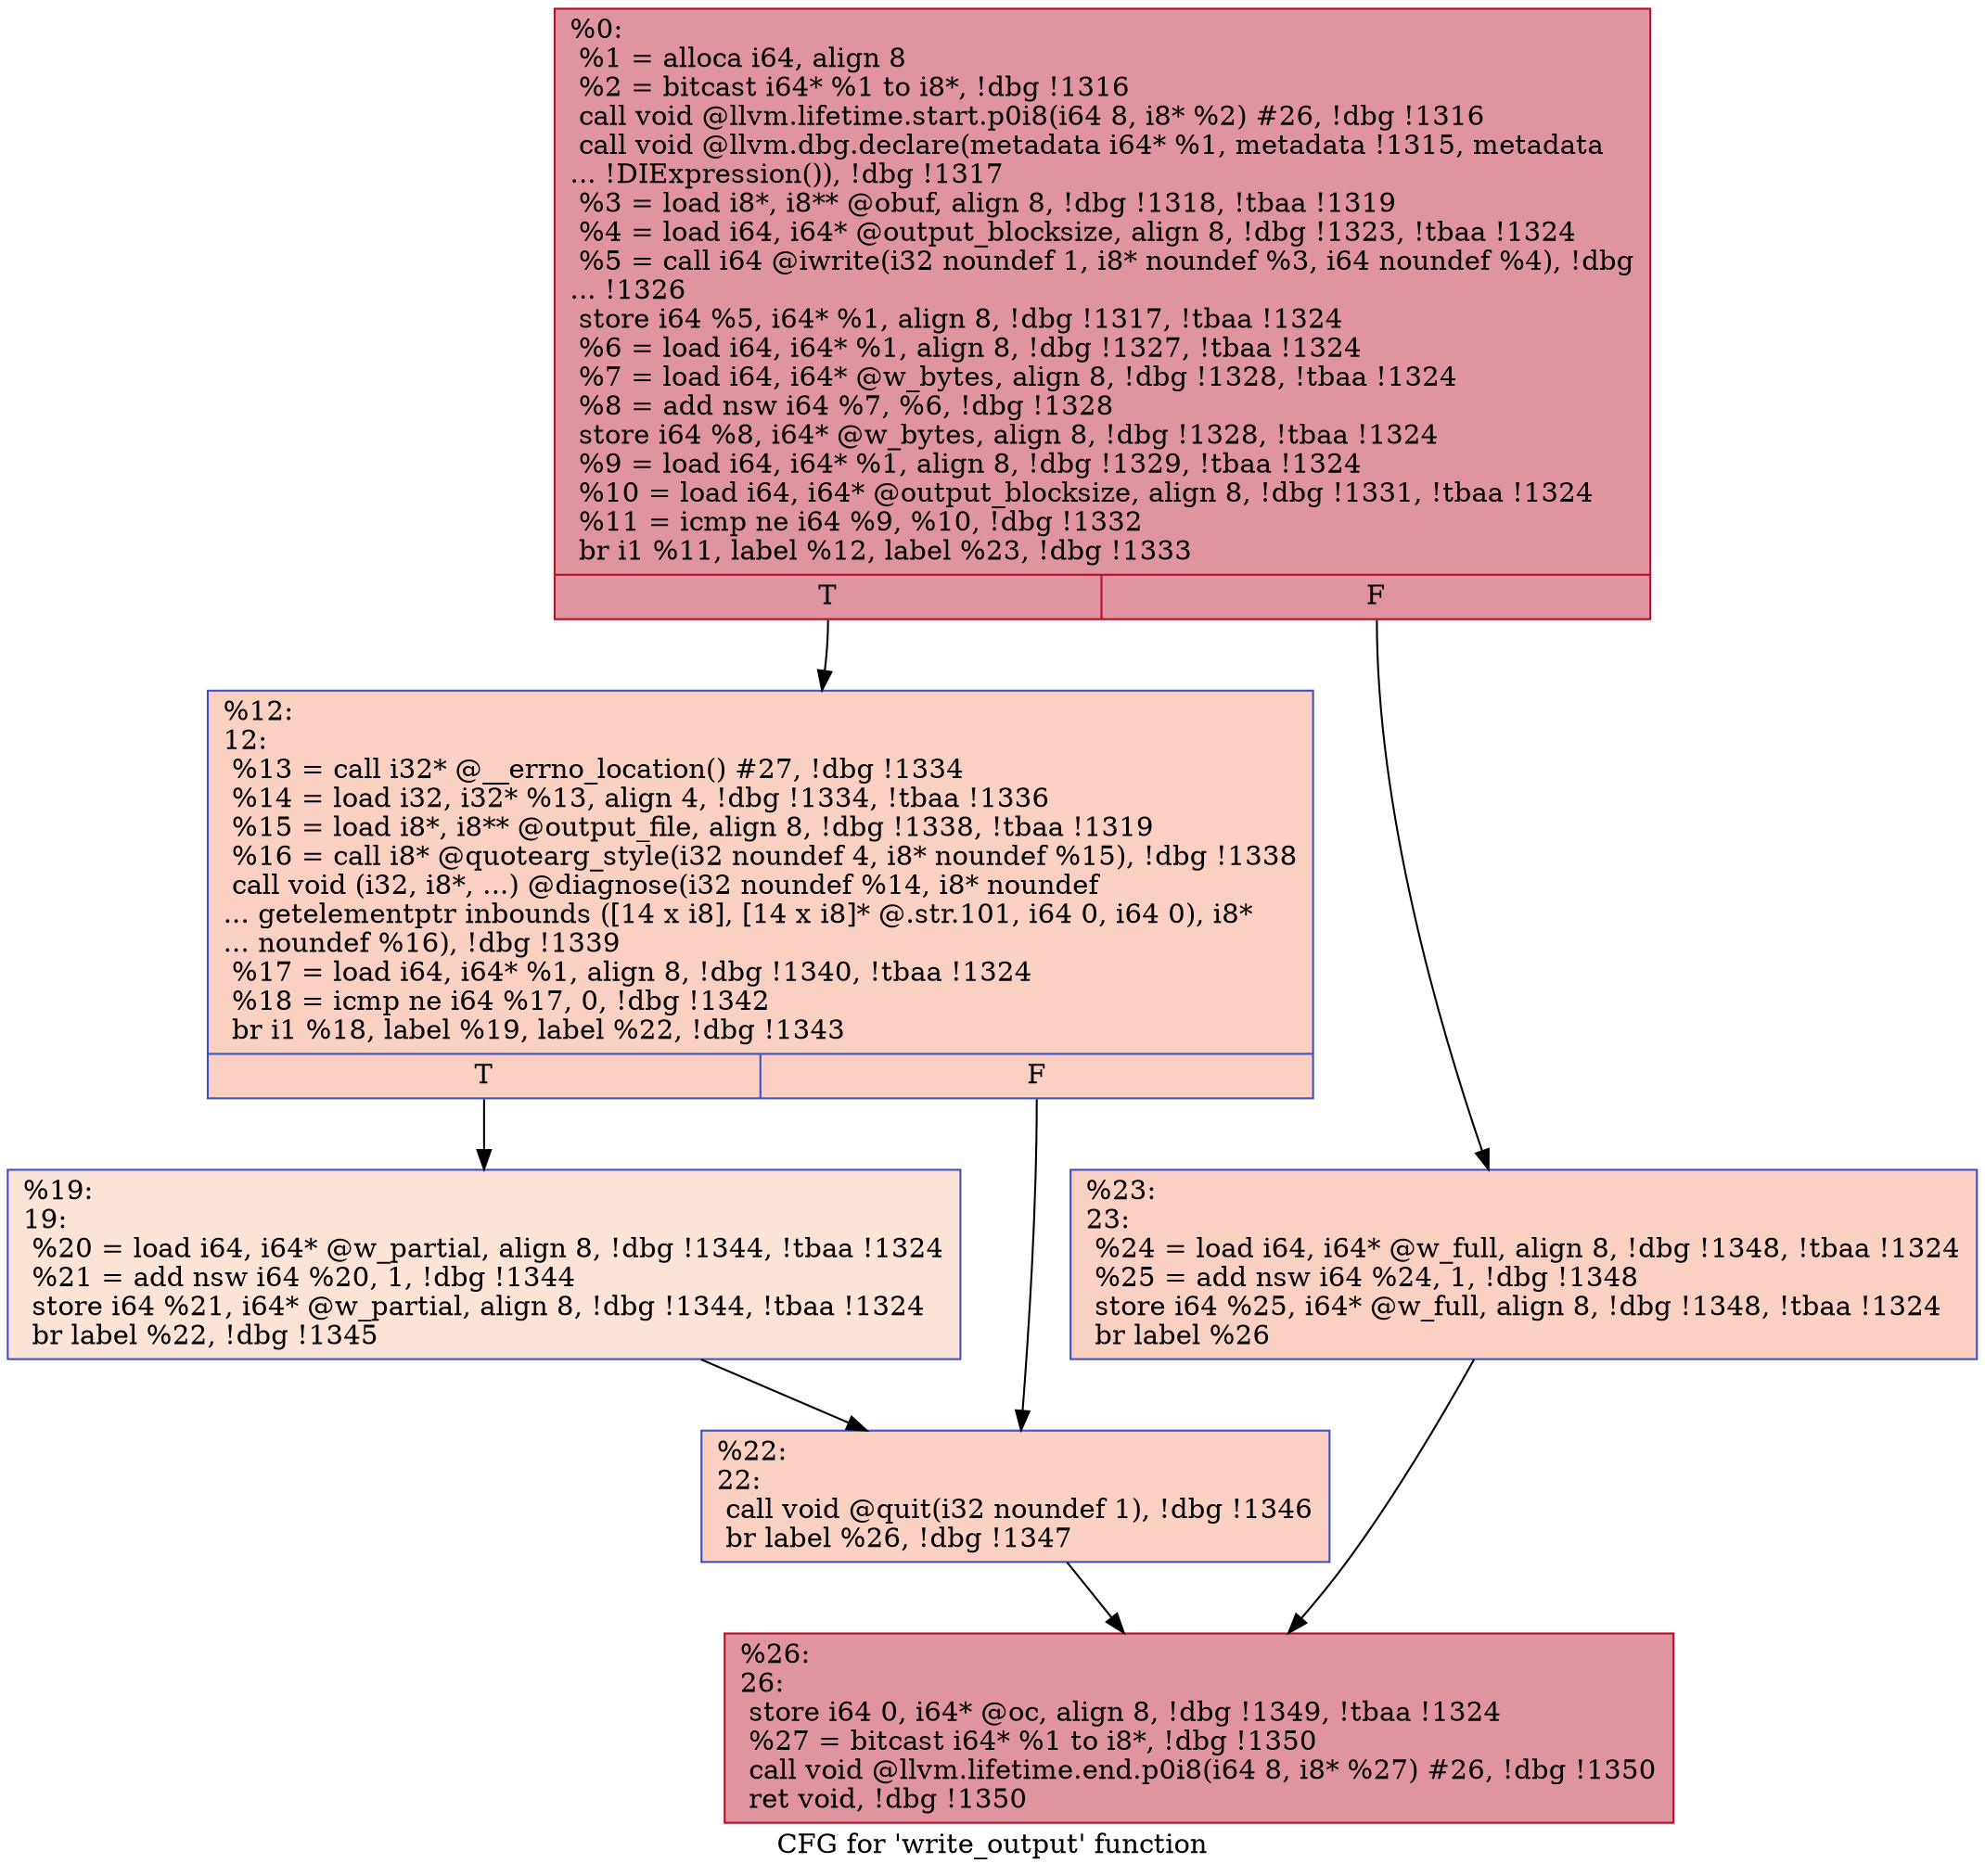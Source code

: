 digraph "CFG for 'write_output' function" {
	label="CFG for 'write_output' function";

	Node0xf76640 [shape=record,color="#b70d28ff", style=filled, fillcolor="#b70d2870",label="{%0:\l  %1 = alloca i64, align 8\l  %2 = bitcast i64* %1 to i8*, !dbg !1316\l  call void @llvm.lifetime.start.p0i8(i64 8, i8* %2) #26, !dbg !1316\l  call void @llvm.dbg.declare(metadata i64* %1, metadata !1315, metadata\l... !DIExpression()), !dbg !1317\l  %3 = load i8*, i8** @obuf, align 8, !dbg !1318, !tbaa !1319\l  %4 = load i64, i64* @output_blocksize, align 8, !dbg !1323, !tbaa !1324\l  %5 = call i64 @iwrite(i32 noundef 1, i8* noundef %3, i64 noundef %4), !dbg\l... !1326\l  store i64 %5, i64* %1, align 8, !dbg !1317, !tbaa !1324\l  %6 = load i64, i64* %1, align 8, !dbg !1327, !tbaa !1324\l  %7 = load i64, i64* @w_bytes, align 8, !dbg !1328, !tbaa !1324\l  %8 = add nsw i64 %7, %6, !dbg !1328\l  store i64 %8, i64* @w_bytes, align 8, !dbg !1328, !tbaa !1324\l  %9 = load i64, i64* %1, align 8, !dbg !1329, !tbaa !1324\l  %10 = load i64, i64* @output_blocksize, align 8, !dbg !1331, !tbaa !1324\l  %11 = icmp ne i64 %9, %10, !dbg !1332\l  br i1 %11, label %12, label %23, !dbg !1333\l|{<s0>T|<s1>F}}"];
	Node0xf76640:s0 -> Node0xf797d0;
	Node0xf76640:s1 -> Node0xf79900;
	Node0xf797d0 [shape=record,color="#3d50c3ff", style=filled, fillcolor="#f3947570",label="{%12:\l12:                                               \l  %13 = call i32* @__errno_location() #27, !dbg !1334\l  %14 = load i32, i32* %13, align 4, !dbg !1334, !tbaa !1336\l  %15 = load i8*, i8** @output_file, align 8, !dbg !1338, !tbaa !1319\l  %16 = call i8* @quotearg_style(i32 noundef 4, i8* noundef %15), !dbg !1338\l  call void (i32, i8*, ...) @diagnose(i32 noundef %14, i8* noundef\l... getelementptr inbounds ([14 x i8], [14 x i8]* @.str.101, i64 0, i64 0), i8*\l... noundef %16), !dbg !1339\l  %17 = load i64, i64* %1, align 8, !dbg !1340, !tbaa !1324\l  %18 = icmp ne i64 %17, 0, !dbg !1342\l  br i1 %18, label %19, label %22, !dbg !1343\l|{<s0>T|<s1>F}}"];
	Node0xf797d0:s0 -> Node0xf79860;
	Node0xf797d0:s1 -> Node0xf798b0;
	Node0xf79860 [shape=record,color="#3d50c3ff", style=filled, fillcolor="#f6bfa670",label="{%19:\l19:                                               \l  %20 = load i64, i64* @w_partial, align 8, !dbg !1344, !tbaa !1324\l  %21 = add nsw i64 %20, 1, !dbg !1344\l  store i64 %21, i64* @w_partial, align 8, !dbg !1344, !tbaa !1324\l  br label %22, !dbg !1345\l}"];
	Node0xf79860 -> Node0xf798b0;
	Node0xf798b0 [shape=record,color="#3d50c3ff", style=filled, fillcolor="#f3947570",label="{%22:\l22:                                               \l  call void @quit(i32 noundef 1), !dbg !1346\l  br label %26, !dbg !1347\l}"];
	Node0xf798b0 -> Node0xf79950;
	Node0xf79900 [shape=record,color="#3d50c3ff", style=filled, fillcolor="#f3947570",label="{%23:\l23:                                               \l  %24 = load i64, i64* @w_full, align 8, !dbg !1348, !tbaa !1324\l  %25 = add nsw i64 %24, 1, !dbg !1348\l  store i64 %25, i64* @w_full, align 8, !dbg !1348, !tbaa !1324\l  br label %26\l}"];
	Node0xf79900 -> Node0xf79950;
	Node0xf79950 [shape=record,color="#b70d28ff", style=filled, fillcolor="#b70d2870",label="{%26:\l26:                                               \l  store i64 0, i64* @oc, align 8, !dbg !1349, !tbaa !1324\l  %27 = bitcast i64* %1 to i8*, !dbg !1350\l  call void @llvm.lifetime.end.p0i8(i64 8, i8* %27) #26, !dbg !1350\l  ret void, !dbg !1350\l}"];
}
